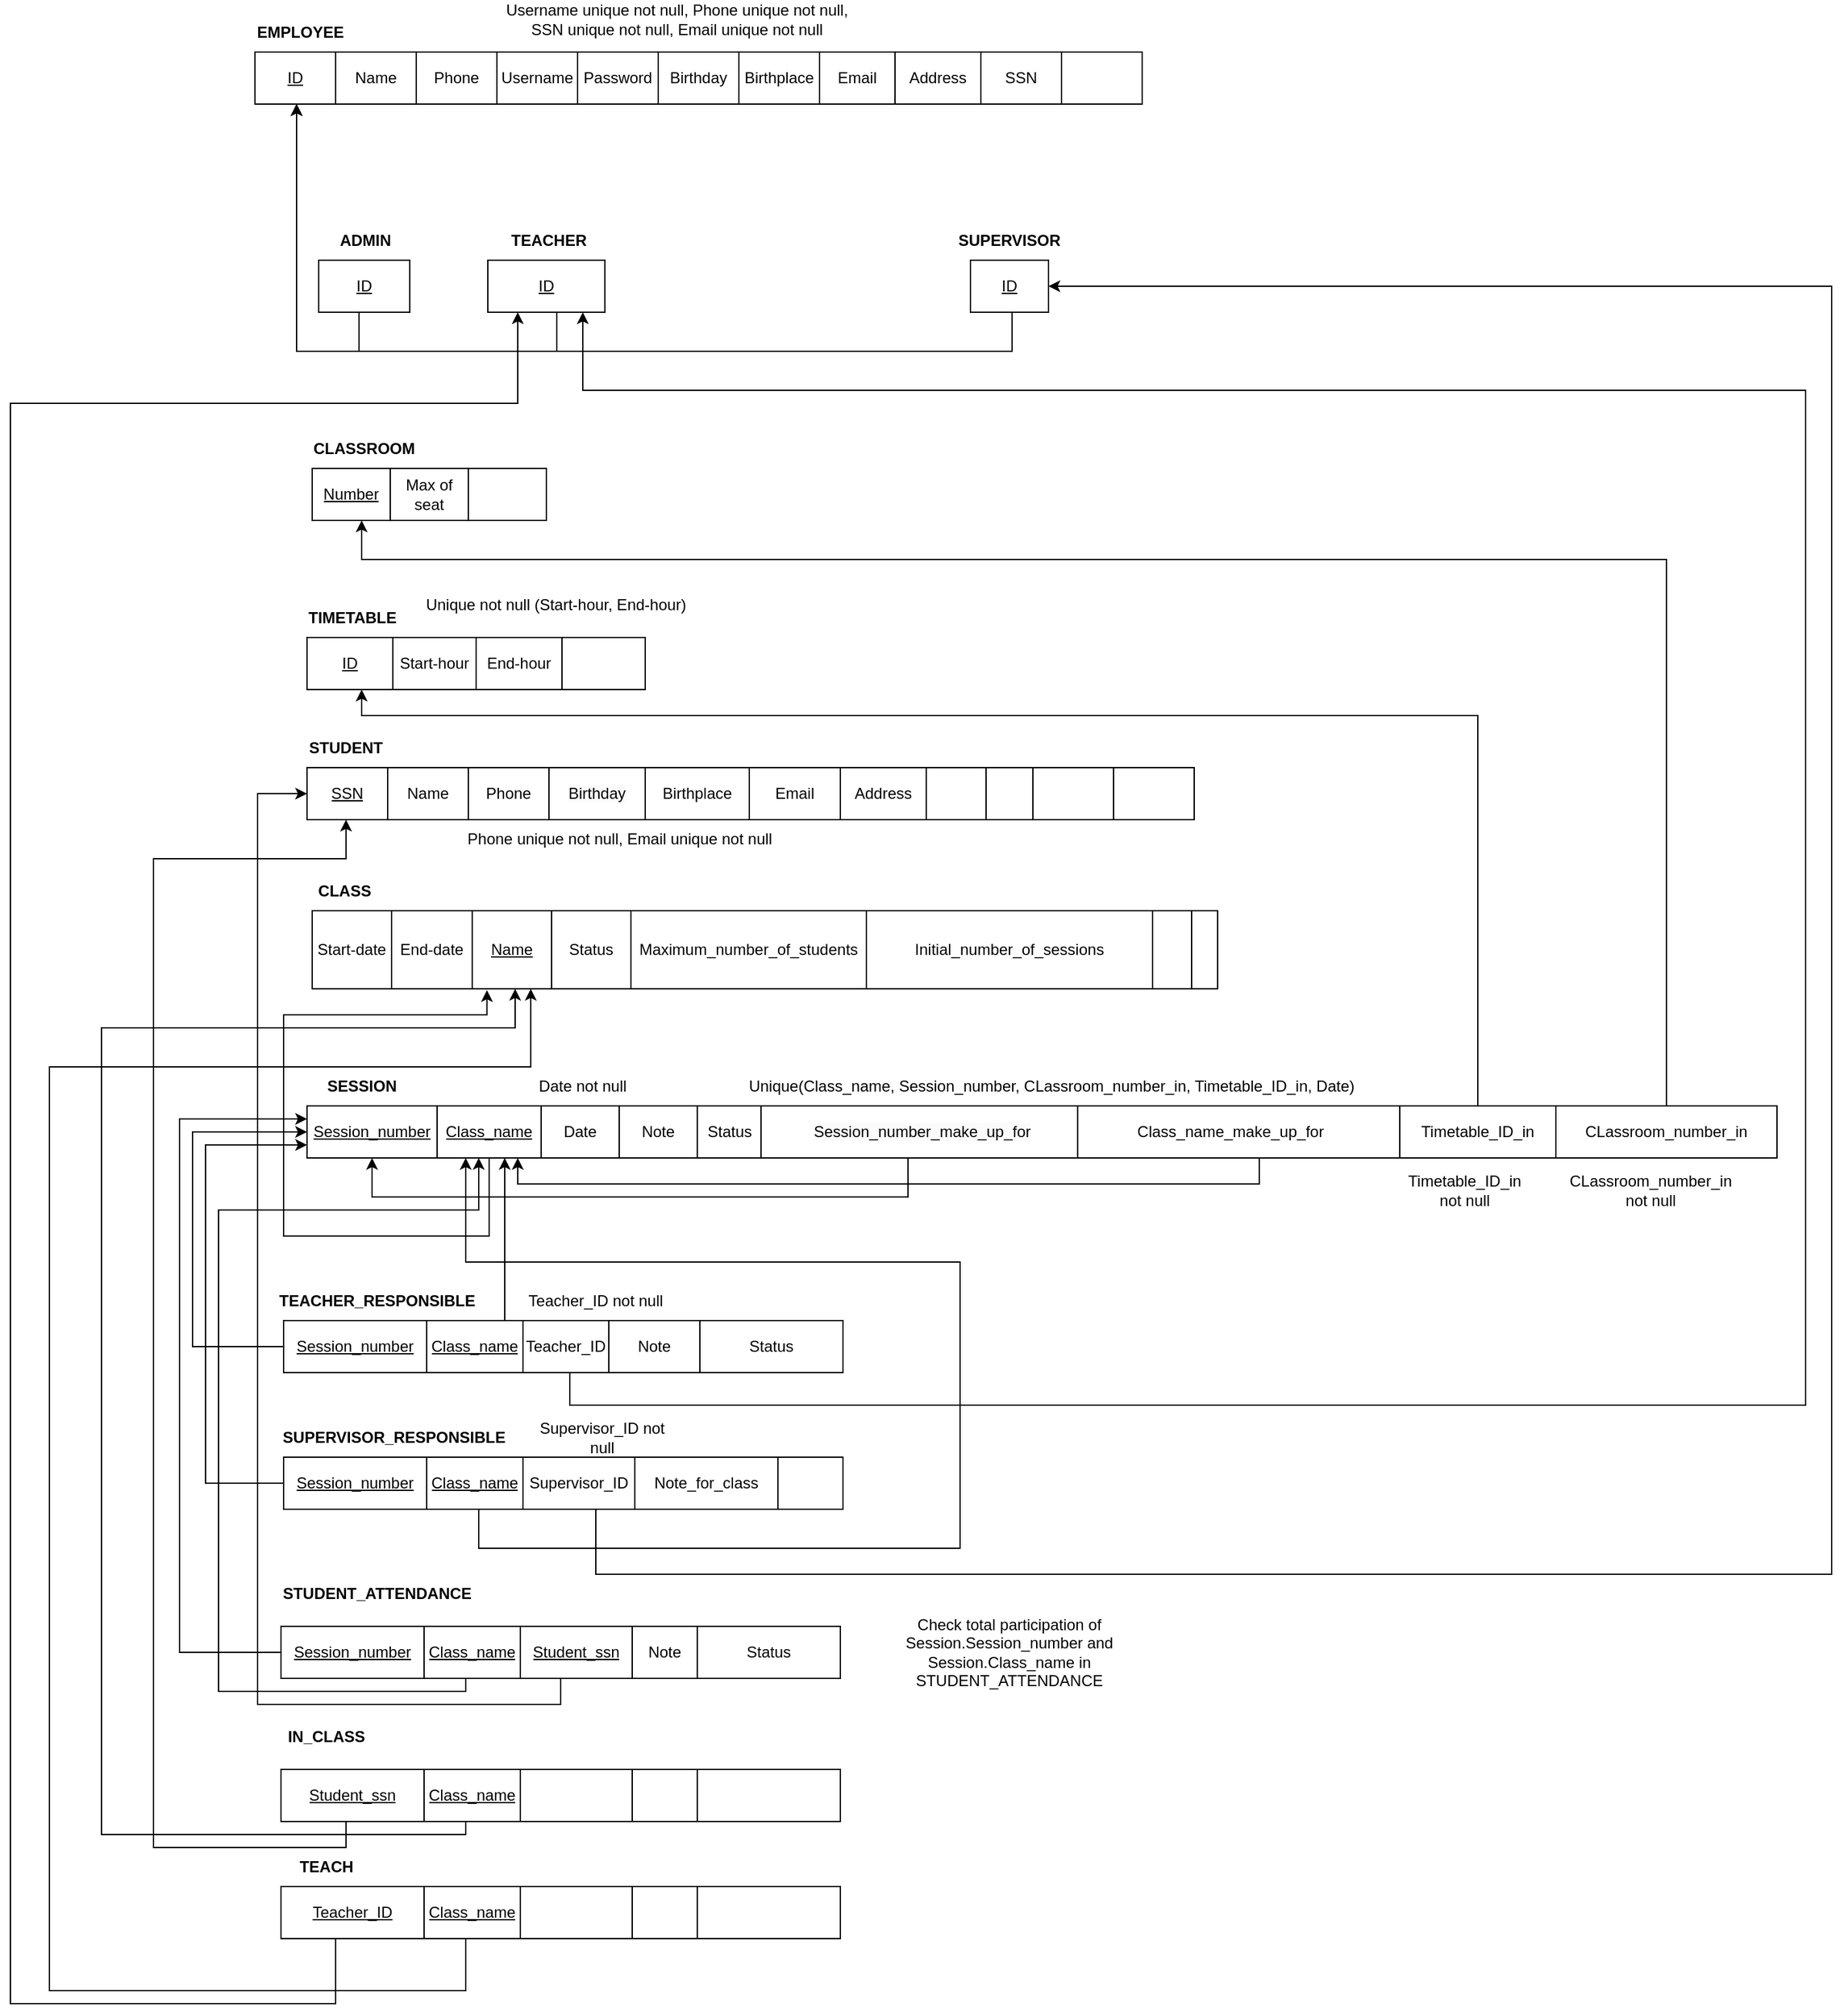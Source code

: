 <mxfile version="21.1.7" type="github">
  <diagram name="Trang-1" id="4RpuYi7avetaEBU4RcvP">
    <mxGraphModel dx="2358" dy="2437" grid="1" gridSize="10" guides="1" tooltips="1" connect="1" arrows="1" fold="1" page="1" pageScale="1" pageWidth="827" pageHeight="1169" math="0" shadow="0">
      <root>
        <mxCell id="0" />
        <mxCell id="1" parent="0" />
        <mxCell id="ESTctOifAB1JOvWOm2H_-1" value="" style="shape=table;startSize=0;container=1;collapsible=0;childLayout=tableLayout;" parent="1" vertex="1">
          <mxGeometry x="258" y="100" width="260" height="40" as="geometry" />
        </mxCell>
        <mxCell id="ESTctOifAB1JOvWOm2H_-2" value="" style="shape=tableRow;horizontal=0;startSize=0;swimlaneHead=0;swimlaneBody=0;strokeColor=inherit;top=0;left=0;bottom=0;right=0;collapsible=0;dropTarget=0;fillColor=none;points=[[0,0.5],[1,0.5]];portConstraint=eastwest;" parent="ESTctOifAB1JOvWOm2H_-1" vertex="1">
          <mxGeometry width="260" height="40" as="geometry" />
        </mxCell>
        <mxCell id="ESTctOifAB1JOvWOm2H_-3" value="&lt;u&gt;ID&lt;/u&gt;" style="shape=partialRectangle;html=1;whiteSpace=wrap;connectable=0;strokeColor=inherit;overflow=hidden;fillColor=none;top=0;left=0;bottom=0;right=0;pointerEvents=1;" parent="ESTctOifAB1JOvWOm2H_-2" vertex="1">
          <mxGeometry width="66" height="40" as="geometry">
            <mxRectangle width="66" height="40" as="alternateBounds" />
          </mxGeometry>
        </mxCell>
        <mxCell id="ESTctOifAB1JOvWOm2H_-4" value="Start-hour" style="shape=partialRectangle;html=1;whiteSpace=wrap;connectable=0;strokeColor=inherit;overflow=hidden;fillColor=none;top=0;left=0;bottom=0;right=0;pointerEvents=1;" parent="ESTctOifAB1JOvWOm2H_-2" vertex="1">
          <mxGeometry x="66" width="64" height="40" as="geometry">
            <mxRectangle width="64" height="40" as="alternateBounds" />
          </mxGeometry>
        </mxCell>
        <mxCell id="ESTctOifAB1JOvWOm2H_-5" value="End-hour" style="shape=partialRectangle;html=1;whiteSpace=wrap;connectable=0;strokeColor=inherit;overflow=hidden;fillColor=none;top=0;left=0;bottom=0;right=0;pointerEvents=1;" parent="ESTctOifAB1JOvWOm2H_-2" vertex="1">
          <mxGeometry x="130" width="66" height="40" as="geometry">
            <mxRectangle width="66" height="40" as="alternateBounds" />
          </mxGeometry>
        </mxCell>
        <mxCell id="ESTctOifAB1JOvWOm2H_-6" value="" style="shape=partialRectangle;html=1;whiteSpace=wrap;connectable=0;strokeColor=inherit;overflow=hidden;fillColor=none;top=0;left=0;bottom=0;right=0;pointerEvents=1;" parent="ESTctOifAB1JOvWOm2H_-2" vertex="1">
          <mxGeometry x="196" width="64" height="40" as="geometry">
            <mxRectangle width="64" height="40" as="alternateBounds" />
          </mxGeometry>
        </mxCell>
        <mxCell id="ESTctOifAB1JOvWOm2H_-7" value="&lt;b&gt;TIMETABLE&lt;/b&gt;" style="text;html=1;strokeColor=none;fillColor=none;align=center;verticalAlign=middle;whiteSpace=wrap;rounded=0;" parent="1" vertex="1">
          <mxGeometry x="258" y="70" width="70" height="30" as="geometry" />
        </mxCell>
        <mxCell id="ESTctOifAB1JOvWOm2H_-10" value="" style="shape=table;startSize=0;container=1;collapsible=0;childLayout=tableLayout;" parent="1" vertex="1">
          <mxGeometry x="262" y="-30" width="180" height="40" as="geometry" />
        </mxCell>
        <mxCell id="ESTctOifAB1JOvWOm2H_-11" value="" style="shape=tableRow;horizontal=0;startSize=0;swimlaneHead=0;swimlaneBody=0;strokeColor=inherit;top=0;left=0;bottom=0;right=0;collapsible=0;dropTarget=0;fillColor=none;points=[[0,0.5],[1,0.5]];portConstraint=eastwest;" parent="ESTctOifAB1JOvWOm2H_-10" vertex="1">
          <mxGeometry width="180" height="40" as="geometry" />
        </mxCell>
        <mxCell id="ESTctOifAB1JOvWOm2H_-12" value="&lt;u&gt;Number&lt;/u&gt;" style="shape=partialRectangle;html=1;whiteSpace=wrap;connectable=0;strokeColor=inherit;overflow=hidden;fillColor=none;top=0;left=0;bottom=0;right=0;pointerEvents=1;" parent="ESTctOifAB1JOvWOm2H_-11" vertex="1">
          <mxGeometry width="60" height="40" as="geometry">
            <mxRectangle width="60" height="40" as="alternateBounds" />
          </mxGeometry>
        </mxCell>
        <mxCell id="ESTctOifAB1JOvWOm2H_-13" value="Max of seat" style="shape=partialRectangle;html=1;whiteSpace=wrap;connectable=0;strokeColor=inherit;overflow=hidden;fillColor=none;top=0;left=0;bottom=0;right=0;pointerEvents=1;" parent="ESTctOifAB1JOvWOm2H_-11" vertex="1">
          <mxGeometry x="60" width="60" height="40" as="geometry">
            <mxRectangle width="60" height="40" as="alternateBounds" />
          </mxGeometry>
        </mxCell>
        <mxCell id="ESTctOifAB1JOvWOm2H_-14" value="" style="shape=partialRectangle;html=1;whiteSpace=wrap;connectable=0;strokeColor=inherit;overflow=hidden;fillColor=none;top=0;left=0;bottom=0;right=0;pointerEvents=1;" parent="ESTctOifAB1JOvWOm2H_-11" vertex="1">
          <mxGeometry x="120" width="60" height="40" as="geometry">
            <mxRectangle width="60" height="40" as="alternateBounds" />
          </mxGeometry>
        </mxCell>
        <mxCell id="ESTctOifAB1JOvWOm2H_-15" value="&lt;b&gt;CLASSROOM&lt;/b&gt;" style="text;html=1;strokeColor=none;fillColor=none;align=center;verticalAlign=middle;whiteSpace=wrap;rounded=0;" parent="1" vertex="1">
          <mxGeometry x="262" y="-60" width="80" height="30" as="geometry" />
        </mxCell>
        <mxCell id="ESTctOifAB1JOvWOm2H_-16" value="&lt;b&gt;STUDENT&lt;/b&gt;" style="text;html=1;strokeColor=none;fillColor=none;align=center;verticalAlign=middle;whiteSpace=wrap;rounded=0;" parent="1" vertex="1">
          <mxGeometry x="258" y="170" width="60" height="30" as="geometry" />
        </mxCell>
        <mxCell id="ESTctOifAB1JOvWOm2H_-17" value="" style="shape=table;startSize=0;container=1;collapsible=0;childLayout=tableLayout;" parent="1" vertex="1">
          <mxGeometry x="258" y="200" width="682" height="40" as="geometry" />
        </mxCell>
        <mxCell id="ESTctOifAB1JOvWOm2H_-18" value="" style="shape=tableRow;horizontal=0;startSize=0;swimlaneHead=0;swimlaneBody=0;strokeColor=inherit;top=0;left=0;bottom=0;right=0;collapsible=0;dropTarget=0;fillColor=none;points=[[0,0.5],[1,0.5]];portConstraint=eastwest;" parent="ESTctOifAB1JOvWOm2H_-17" vertex="1">
          <mxGeometry width="682" height="40" as="geometry" />
        </mxCell>
        <mxCell id="ESTctOifAB1JOvWOm2H_-19" value="&lt;u&gt;SSN&lt;/u&gt;" style="shape=partialRectangle;html=1;whiteSpace=wrap;connectable=0;strokeColor=inherit;overflow=hidden;fillColor=none;top=0;left=0;bottom=0;right=0;pointerEvents=1;" parent="ESTctOifAB1JOvWOm2H_-18" vertex="1">
          <mxGeometry width="62" height="40" as="geometry">
            <mxRectangle width="62" height="40" as="alternateBounds" />
          </mxGeometry>
        </mxCell>
        <mxCell id="ESTctOifAB1JOvWOm2H_-20" value="Name" style="shape=partialRectangle;html=1;whiteSpace=wrap;connectable=0;strokeColor=inherit;overflow=hidden;fillColor=none;top=0;left=0;bottom=0;right=0;pointerEvents=1;" parent="ESTctOifAB1JOvWOm2H_-18" vertex="1">
          <mxGeometry x="62" width="62" height="40" as="geometry">
            <mxRectangle width="62" height="40" as="alternateBounds" />
          </mxGeometry>
        </mxCell>
        <mxCell id="ESTctOifAB1JOvWOm2H_-21" value="Phone" style="shape=partialRectangle;html=1;whiteSpace=wrap;connectable=0;strokeColor=inherit;overflow=hidden;fillColor=none;top=0;left=0;bottom=0;right=0;pointerEvents=1;" parent="ESTctOifAB1JOvWOm2H_-18" vertex="1">
          <mxGeometry x="124" width="62" height="40" as="geometry">
            <mxRectangle width="62" height="40" as="alternateBounds" />
          </mxGeometry>
        </mxCell>
        <mxCell id="ESTctOifAB1JOvWOm2H_-22" value="&lt;span style=&quot;color: rgb(0, 0, 0); font-family: Helvetica; font-size: 12px; font-style: normal; font-variant-ligatures: normal; font-variant-caps: normal; font-weight: 400; letter-spacing: normal; orphans: 2; text-align: center; text-indent: 0px; text-transform: none; widows: 2; word-spacing: 0px; -webkit-text-stroke-width: 0px; background-color: rgb(251, 251, 251); text-decoration-thickness: initial; text-decoration-style: initial; text-decoration-color: initial; float: none; display: inline !important;&quot;&gt;Birthday&lt;/span&gt;" style="shape=partialRectangle;html=1;whiteSpace=wrap;connectable=0;strokeColor=inherit;overflow=hidden;fillColor=none;top=0;left=0;bottom=0;right=0;pointerEvents=1;" parent="ESTctOifAB1JOvWOm2H_-18" vertex="1">
          <mxGeometry x="186" width="74" height="40" as="geometry">
            <mxRectangle width="74" height="40" as="alternateBounds" />
          </mxGeometry>
        </mxCell>
        <mxCell id="ESTctOifAB1JOvWOm2H_-23" value="Birthplace" style="shape=partialRectangle;html=1;whiteSpace=wrap;connectable=0;strokeColor=inherit;overflow=hidden;fillColor=none;top=0;left=0;bottom=0;right=0;pointerEvents=1;" parent="ESTctOifAB1JOvWOm2H_-18" vertex="1">
          <mxGeometry x="260" width="80" height="40" as="geometry">
            <mxRectangle width="80" height="40" as="alternateBounds" />
          </mxGeometry>
        </mxCell>
        <mxCell id="ESTctOifAB1JOvWOm2H_-24" value="Email" style="shape=partialRectangle;html=1;whiteSpace=wrap;connectable=0;strokeColor=inherit;overflow=hidden;fillColor=none;top=0;left=0;bottom=0;right=0;pointerEvents=1;" parent="ESTctOifAB1JOvWOm2H_-18" vertex="1">
          <mxGeometry x="340" width="70" height="40" as="geometry">
            <mxRectangle width="70" height="40" as="alternateBounds" />
          </mxGeometry>
        </mxCell>
        <mxCell id="ESTctOifAB1JOvWOm2H_-25" value="Address" style="shape=partialRectangle;html=1;whiteSpace=wrap;connectable=0;strokeColor=inherit;overflow=hidden;fillColor=none;top=0;left=0;bottom=0;right=0;pointerEvents=1;" parent="ESTctOifAB1JOvWOm2H_-18" vertex="1">
          <mxGeometry x="410" width="66" height="40" as="geometry">
            <mxRectangle width="66" height="40" as="alternateBounds" />
          </mxGeometry>
        </mxCell>
        <mxCell id="ESTctOifAB1JOvWOm2H_-26" value="" style="shape=partialRectangle;html=1;whiteSpace=wrap;connectable=0;strokeColor=inherit;overflow=hidden;fillColor=none;top=0;left=0;bottom=0;right=0;pointerEvents=1;" parent="ESTctOifAB1JOvWOm2H_-18" vertex="1">
          <mxGeometry x="476" width="46" height="40" as="geometry">
            <mxRectangle width="46" height="40" as="alternateBounds" />
          </mxGeometry>
        </mxCell>
        <mxCell id="ESTctOifAB1JOvWOm2H_-27" value="" style="shape=partialRectangle;html=1;whiteSpace=wrap;connectable=0;strokeColor=inherit;overflow=hidden;fillColor=none;top=0;left=0;bottom=0;right=0;pointerEvents=1;" parent="ESTctOifAB1JOvWOm2H_-18" vertex="1">
          <mxGeometry x="522" width="36" height="40" as="geometry">
            <mxRectangle width="36" height="40" as="alternateBounds" />
          </mxGeometry>
        </mxCell>
        <mxCell id="ESTctOifAB1JOvWOm2H_-28" value="" style="shape=partialRectangle;html=1;whiteSpace=wrap;connectable=0;strokeColor=inherit;overflow=hidden;fillColor=none;top=0;left=0;bottom=0;right=0;pointerEvents=1;" parent="ESTctOifAB1JOvWOm2H_-18" vertex="1">
          <mxGeometry x="558" width="62" height="40" as="geometry">
            <mxRectangle width="62" height="40" as="alternateBounds" />
          </mxGeometry>
        </mxCell>
        <mxCell id="ESTctOifAB1JOvWOm2H_-29" value="" style="shape=partialRectangle;html=1;whiteSpace=wrap;connectable=0;strokeColor=inherit;overflow=hidden;fillColor=none;top=0;left=0;bottom=0;right=0;pointerEvents=1;" parent="ESTctOifAB1JOvWOm2H_-18" vertex="1">
          <mxGeometry x="620" width="62" height="40" as="geometry">
            <mxRectangle width="62" height="40" as="alternateBounds" />
          </mxGeometry>
        </mxCell>
        <mxCell id="ESTctOifAB1JOvWOm2H_-30" value="" style="shape=table;startSize=0;container=1;collapsible=0;childLayout=tableLayout;" parent="1" vertex="1">
          <mxGeometry x="262" y="310" width="696" height="60" as="geometry" />
        </mxCell>
        <mxCell id="ESTctOifAB1JOvWOm2H_-31" value="" style="shape=tableRow;horizontal=0;startSize=0;swimlaneHead=0;swimlaneBody=0;strokeColor=inherit;top=0;left=0;bottom=0;right=0;collapsible=0;dropTarget=0;fillColor=none;points=[[0,0.5],[1,0.5]];portConstraint=eastwest;" parent="ESTctOifAB1JOvWOm2H_-30" vertex="1">
          <mxGeometry width="696" height="60" as="geometry" />
        </mxCell>
        <mxCell id="ESTctOifAB1JOvWOm2H_-32" value="Start-date" style="shape=partialRectangle;html=1;whiteSpace=wrap;connectable=0;strokeColor=inherit;overflow=hidden;fillColor=none;top=0;left=0;bottom=0;right=0;pointerEvents=1;" parent="ESTctOifAB1JOvWOm2H_-31" vertex="1">
          <mxGeometry width="61" height="60" as="geometry">
            <mxRectangle width="61" height="60" as="alternateBounds" />
          </mxGeometry>
        </mxCell>
        <mxCell id="ESTctOifAB1JOvWOm2H_-33" value="End-date" style="shape=partialRectangle;html=1;whiteSpace=wrap;connectable=0;strokeColor=inherit;overflow=hidden;fillColor=none;top=0;left=0;bottom=0;right=0;pointerEvents=1;" parent="ESTctOifAB1JOvWOm2H_-31" vertex="1">
          <mxGeometry x="61" width="62" height="60" as="geometry">
            <mxRectangle width="62" height="60" as="alternateBounds" />
          </mxGeometry>
        </mxCell>
        <mxCell id="ESTctOifAB1JOvWOm2H_-34" value="&lt;u&gt;Name&lt;/u&gt;" style="shape=partialRectangle;html=1;whiteSpace=wrap;connectable=0;strokeColor=inherit;overflow=hidden;fillColor=none;top=0;left=0;bottom=0;right=0;pointerEvents=1;" parent="ESTctOifAB1JOvWOm2H_-31" vertex="1">
          <mxGeometry x="123" width="61" height="60" as="geometry">
            <mxRectangle width="61" height="60" as="alternateBounds" />
          </mxGeometry>
        </mxCell>
        <mxCell id="ESTctOifAB1JOvWOm2H_-35" value="Status" style="shape=partialRectangle;html=1;whiteSpace=wrap;connectable=0;strokeColor=inherit;overflow=hidden;fillColor=none;top=0;left=0;bottom=0;right=0;pointerEvents=1;" parent="ESTctOifAB1JOvWOm2H_-31" vertex="1">
          <mxGeometry x="184" width="61" height="60" as="geometry">
            <mxRectangle width="61" height="60" as="alternateBounds" />
          </mxGeometry>
        </mxCell>
        <mxCell id="ESTctOifAB1JOvWOm2H_-36" value="Maximum_number_of_students" style="shape=partialRectangle;html=1;whiteSpace=wrap;connectable=0;strokeColor=inherit;overflow=hidden;fillColor=none;top=0;left=0;bottom=0;right=0;pointerEvents=1;" parent="ESTctOifAB1JOvWOm2H_-31" vertex="1">
          <mxGeometry x="245" width="181" height="60" as="geometry">
            <mxRectangle width="181" height="60" as="alternateBounds" />
          </mxGeometry>
        </mxCell>
        <mxCell id="ESTctOifAB1JOvWOm2H_-37" value="Initial_number_of_sessions" style="shape=partialRectangle;html=1;whiteSpace=wrap;connectable=0;strokeColor=inherit;overflow=hidden;fillColor=none;top=0;left=0;bottom=0;right=0;pointerEvents=1;" parent="ESTctOifAB1JOvWOm2H_-31" vertex="1">
          <mxGeometry x="426" width="220" height="60" as="geometry">
            <mxRectangle width="220" height="60" as="alternateBounds" />
          </mxGeometry>
        </mxCell>
        <mxCell id="ESTctOifAB1JOvWOm2H_-38" value="" style="shape=partialRectangle;html=1;whiteSpace=wrap;connectable=0;strokeColor=inherit;overflow=hidden;fillColor=none;top=0;left=0;bottom=0;right=0;pointerEvents=1;" parent="ESTctOifAB1JOvWOm2H_-31" vertex="1">
          <mxGeometry x="646" width="30" height="60" as="geometry">
            <mxRectangle width="30" height="60" as="alternateBounds" />
          </mxGeometry>
        </mxCell>
        <mxCell id="ESTctOifAB1JOvWOm2H_-39" value="" style="shape=partialRectangle;html=1;whiteSpace=wrap;connectable=0;strokeColor=inherit;overflow=hidden;fillColor=none;top=0;left=0;bottom=0;right=0;pointerEvents=1;" parent="ESTctOifAB1JOvWOm2H_-31" vertex="1">
          <mxGeometry x="676" width="20" height="60" as="geometry">
            <mxRectangle width="20" height="60" as="alternateBounds" />
          </mxGeometry>
        </mxCell>
        <mxCell id="ESTctOifAB1JOvWOm2H_-40" value="&lt;b&gt;CLASS&lt;/b&gt;" style="text;html=1;strokeColor=none;fillColor=none;align=center;verticalAlign=middle;whiteSpace=wrap;rounded=0;" parent="1" vertex="1">
          <mxGeometry x="262" y="280" width="50" height="30" as="geometry" />
        </mxCell>
        <mxCell id="ESTctOifAB1JOvWOm2H_-41" value="" style="shape=table;startSize=0;container=1;collapsible=0;childLayout=tableLayout;movable=1;resizable=1;rotatable=1;deletable=1;editable=1;locked=0;connectable=1;" parent="1" vertex="1">
          <mxGeometry x="258" y="460" width="350" height="40" as="geometry" />
        </mxCell>
        <mxCell id="ESTctOifAB1JOvWOm2H_-42" value="" style="shape=tableRow;horizontal=0;startSize=0;swimlaneHead=0;swimlaneBody=0;strokeColor=inherit;top=0;left=0;bottom=0;right=0;collapsible=0;dropTarget=0;fillColor=none;points=[[0,0.5],[1,0.5]];portConstraint=eastwest;movable=1;resizable=1;rotatable=1;deletable=1;editable=1;locked=0;connectable=1;" parent="ESTctOifAB1JOvWOm2H_-41" vertex="1">
          <mxGeometry width="350" height="40" as="geometry" />
        </mxCell>
        <mxCell id="ESTctOifAB1JOvWOm2H_-43" value="&lt;u style=&quot;border-color: var(--border-color);&quot;&gt;Session_number&lt;/u&gt;" style="shape=partialRectangle;html=1;whiteSpace=wrap;connectable=1;strokeColor=inherit;overflow=hidden;fillColor=none;top=0;left=0;bottom=0;right=0;pointerEvents=1;movable=1;resizable=1;rotatable=1;deletable=1;editable=1;locked=0;" parent="ESTctOifAB1JOvWOm2H_-42" vertex="1">
          <mxGeometry width="100" height="40" as="geometry">
            <mxRectangle width="100" height="40" as="alternateBounds" />
          </mxGeometry>
        </mxCell>
        <mxCell id="ESTctOifAB1JOvWOm2H_-44" value="&lt;u style=&quot;border-color: var(--border-color);&quot;&gt;Class_name&lt;/u&gt;" style="shape=partialRectangle;html=1;whiteSpace=wrap;connectable=1;strokeColor=inherit;overflow=hidden;fillColor=none;top=0;left=0;bottom=0;right=0;pointerEvents=1;movable=1;resizable=1;rotatable=1;deletable=1;editable=1;locked=0;" parent="ESTctOifAB1JOvWOm2H_-42" vertex="1">
          <mxGeometry x="100" width="80" height="40" as="geometry">
            <mxRectangle width="80" height="40" as="alternateBounds" />
          </mxGeometry>
        </mxCell>
        <mxCell id="ESTctOifAB1JOvWOm2H_-45" value="&lt;span style=&quot;border-color: var(--border-color);&quot;&gt;Date&lt;/span&gt;" style="shape=partialRectangle;html=1;whiteSpace=wrap;connectable=1;strokeColor=inherit;overflow=hidden;fillColor=none;top=0;left=0;bottom=0;right=0;pointerEvents=1;movable=1;resizable=1;rotatable=1;deletable=1;editable=1;locked=0;" parent="ESTctOifAB1JOvWOm2H_-42" vertex="1">
          <mxGeometry x="180" width="60" height="40" as="geometry">
            <mxRectangle width="60" height="40" as="alternateBounds" />
          </mxGeometry>
        </mxCell>
        <mxCell id="ESTctOifAB1JOvWOm2H_-46" value="Note" style="shape=partialRectangle;html=1;whiteSpace=wrap;connectable=1;strokeColor=inherit;overflow=hidden;fillColor=none;top=0;left=0;bottom=0;right=0;pointerEvents=1;movable=1;resizable=1;rotatable=1;deletable=1;editable=1;locked=0;" parent="ESTctOifAB1JOvWOm2H_-42" vertex="1">
          <mxGeometry x="240" width="60" height="40" as="geometry">
            <mxRectangle width="60" height="40" as="alternateBounds" />
          </mxGeometry>
        </mxCell>
        <mxCell id="ESTctOifAB1JOvWOm2H_-47" value="Status" style="shape=partialRectangle;html=1;whiteSpace=wrap;connectable=1;strokeColor=inherit;overflow=hidden;fillColor=none;top=0;left=0;bottom=0;right=0;pointerEvents=1;movable=1;resizable=1;rotatable=1;deletable=1;editable=1;locked=0;" parent="ESTctOifAB1JOvWOm2H_-42" vertex="1">
          <mxGeometry x="300" width="50" height="40" as="geometry">
            <mxRectangle width="50" height="40" as="alternateBounds" />
          </mxGeometry>
        </mxCell>
        <mxCell id="ESTctOifAB1JOvWOm2H_-48" value="&lt;b&gt;SESSION&amp;nbsp;&lt;/b&gt;" style="text;html=1;strokeColor=none;fillColor=none;align=center;verticalAlign=middle;whiteSpace=wrap;rounded=0;" parent="1" vertex="1">
          <mxGeometry x="257" y="430" width="90" height="30" as="geometry" />
        </mxCell>
        <mxCell id="ESTctOifAB1JOvWOm2H_-74" value="" style="group" parent="1" connectable="0" vertex="1">
          <mxGeometry x="628" y="450" width="400" height="50" as="geometry" />
        </mxCell>
        <mxCell id="ESTctOifAB1JOvWOm2H_-59" value="&lt;span style=&quot;color: rgb(0, 0, 0); font-family: Helvetica; font-size: 12px; font-style: normal; font-variant-ligatures: normal; font-variant-caps: normal; font-weight: 400; letter-spacing: normal; orphans: 2; text-align: center; text-indent: 0px; text-transform: none; widows: 2; word-spacing: 0px; -webkit-text-stroke-width: 0px; background-color: rgb(251, 251, 251); text-decoration-thickness: initial; text-decoration-style: initial; text-decoration-color: initial; float: none; display: inline !important;&quot;&gt;Session_number_make_up_for&lt;/span&gt;" style="rounded=0;whiteSpace=wrap;html=1;movable=1;resizable=1;rotatable=1;deletable=1;editable=1;locked=0;connectable=1;" parent="ESTctOifAB1JOvWOm2H_-74" vertex="1">
          <mxGeometry x="-20.995" y="10" width="247.619" height="40" as="geometry" />
        </mxCell>
        <mxCell id="ESTctOifAB1JOvWOm2H_-75" value="Timetable_ID_in" style="rounded=0;whiteSpace=wrap;html=1;" parent="1" vertex="1">
          <mxGeometry x="1098" y="460" width="120" height="40" as="geometry" />
        </mxCell>
        <mxCell id="ESTctOifAB1JOvWOm2H_-64" value="" style="group" parent="1" connectable="0" vertex="1">
          <mxGeometry x="838" y="450" width="260" height="50" as="geometry" />
        </mxCell>
        <mxCell id="ESTctOifAB1JOvWOm2H_-63" value="Class_name" style="text;html=1;strokeColor=none;fillColor=none;align=center;verticalAlign=middle;whiteSpace=wrap;rounded=0;" parent="ESTctOifAB1JOvWOm2H_-64" vertex="1">
          <mxGeometry x="61.905" y="5" height="30" as="geometry" />
        </mxCell>
        <mxCell id="ESTctOifAB1JOvWOm2H_-60" value="" style="rounded=0;whiteSpace=wrap;html=1;" parent="ESTctOifAB1JOvWOm2H_-64" vertex="1">
          <mxGeometry x="12.381" y="10" width="247.619" height="40" as="geometry" />
        </mxCell>
        <mxCell id="ESTctOifAB1JOvWOm2H_-73" value="Class_name_make_up_for" style="text;html=1;strokeColor=none;fillColor=none;align=center;verticalAlign=middle;whiteSpace=wrap;rounded=0;" parent="ESTctOifAB1JOvWOm2H_-64" vertex="1">
          <mxGeometry x="92.857" y="15" width="74.286" height="30" as="geometry" />
        </mxCell>
        <mxCell id="ESTctOifAB1JOvWOm2H_-81" value="CLassroom_number_in" style="rounded=0;whiteSpace=wrap;html=1;" parent="1" vertex="1">
          <mxGeometry x="1218" y="460" width="170" height="40" as="geometry" />
        </mxCell>
        <mxCell id="ESTctOifAB1JOvWOm2H_-83" value="" style="shape=table;startSize=0;container=1;collapsible=0;childLayout=tableLayout;" parent="1" vertex="1">
          <mxGeometry x="240" y="625" width="430" height="40" as="geometry" />
        </mxCell>
        <mxCell id="ESTctOifAB1JOvWOm2H_-84" value="" style="shape=tableRow;horizontal=0;startSize=0;swimlaneHead=0;swimlaneBody=0;strokeColor=inherit;top=0;left=0;bottom=0;right=0;collapsible=0;dropTarget=0;fillColor=none;points=[[0,0.5],[1,0.5]];portConstraint=eastwest;" parent="ESTctOifAB1JOvWOm2H_-83" vertex="1">
          <mxGeometry width="430" height="40" as="geometry" />
        </mxCell>
        <mxCell id="ESTctOifAB1JOvWOm2H_-85" value="&lt;u&gt;Session_number&lt;/u&gt;" style="shape=partialRectangle;html=1;whiteSpace=wrap;connectable=0;strokeColor=inherit;overflow=hidden;fillColor=none;top=0;left=0;bottom=0;right=0;pointerEvents=1;" parent="ESTctOifAB1JOvWOm2H_-84" vertex="1">
          <mxGeometry width="110" height="40" as="geometry">
            <mxRectangle width="110" height="40" as="alternateBounds" />
          </mxGeometry>
        </mxCell>
        <mxCell id="ESTctOifAB1JOvWOm2H_-86" value="&lt;u style=&quot;border-color: var(--border-color);&quot;&gt;Class_name&lt;/u&gt;" style="shape=partialRectangle;html=1;whiteSpace=wrap;connectable=0;strokeColor=inherit;overflow=hidden;fillColor=none;top=0;left=0;bottom=0;right=0;pointerEvents=1;" parent="ESTctOifAB1JOvWOm2H_-84" vertex="1">
          <mxGeometry x="110" width="74" height="40" as="geometry">
            <mxRectangle width="74" height="40" as="alternateBounds" />
          </mxGeometry>
        </mxCell>
        <mxCell id="ESTctOifAB1JOvWOm2H_-87" value="&lt;span style=&quot;border-color: var(--border-color);&quot;&gt;Teacher_ID&lt;/span&gt;" style="shape=partialRectangle;html=1;whiteSpace=wrap;connectable=0;strokeColor=inherit;overflow=hidden;fillColor=none;top=0;left=0;bottom=0;right=0;pointerEvents=1;" parent="ESTctOifAB1JOvWOm2H_-84" vertex="1">
          <mxGeometry x="184" width="66" height="40" as="geometry">
            <mxRectangle width="66" height="40" as="alternateBounds" />
          </mxGeometry>
        </mxCell>
        <mxCell id="ESTctOifAB1JOvWOm2H_-88" value="Note" style="shape=partialRectangle;html=1;whiteSpace=wrap;connectable=0;strokeColor=inherit;overflow=hidden;fillColor=none;top=0;left=0;bottom=0;right=0;pointerEvents=1;" parent="ESTctOifAB1JOvWOm2H_-84" vertex="1">
          <mxGeometry x="250" width="70" height="40" as="geometry">
            <mxRectangle width="70" height="40" as="alternateBounds" />
          </mxGeometry>
        </mxCell>
        <mxCell id="ESTctOifAB1JOvWOm2H_-89" value="Status" style="shape=partialRectangle;html=1;whiteSpace=wrap;connectable=0;strokeColor=inherit;overflow=hidden;fillColor=none;top=0;left=0;bottom=0;right=0;pointerEvents=1;" parent="ESTctOifAB1JOvWOm2H_-84" vertex="1">
          <mxGeometry x="320" width="110" height="40" as="geometry">
            <mxRectangle width="110" height="40" as="alternateBounds" />
          </mxGeometry>
        </mxCell>
        <mxCell id="ESTctOifAB1JOvWOm2H_-90" value="&lt;b&gt;TEACHER_RESPONSIBLE&lt;/b&gt;" style="text;html=1;strokeColor=none;fillColor=none;align=center;verticalAlign=middle;whiteSpace=wrap;rounded=0;" parent="1" vertex="1">
          <mxGeometry x="267" y="595" width="90" height="30" as="geometry" />
        </mxCell>
        <mxCell id="ESTctOifAB1JOvWOm2H_-91" value="" style="shape=table;startSize=0;container=1;collapsible=0;childLayout=tableLayout;" parent="1" vertex="1">
          <mxGeometry x="240" y="730" width="430" height="40" as="geometry" />
        </mxCell>
        <mxCell id="ESTctOifAB1JOvWOm2H_-92" value="" style="shape=tableRow;horizontal=0;startSize=0;swimlaneHead=0;swimlaneBody=0;strokeColor=inherit;top=0;left=0;bottom=0;right=0;collapsible=0;dropTarget=0;fillColor=none;points=[[0,0.5],[1,0.5]];portConstraint=eastwest;" parent="ESTctOifAB1JOvWOm2H_-91" vertex="1">
          <mxGeometry width="430" height="40" as="geometry" />
        </mxCell>
        <mxCell id="ESTctOifAB1JOvWOm2H_-93" value="&lt;u&gt;Session_number&lt;/u&gt;" style="shape=partialRectangle;html=1;whiteSpace=wrap;connectable=0;strokeColor=inherit;overflow=hidden;fillColor=none;top=0;left=0;bottom=0;right=0;pointerEvents=1;" parent="ESTctOifAB1JOvWOm2H_-92" vertex="1">
          <mxGeometry width="110" height="40" as="geometry">
            <mxRectangle width="110" height="40" as="alternateBounds" />
          </mxGeometry>
        </mxCell>
        <mxCell id="ESTctOifAB1JOvWOm2H_-94" value="&lt;u style=&quot;border-color: var(--border-color);&quot;&gt;Class_name&lt;/u&gt;" style="shape=partialRectangle;html=1;whiteSpace=wrap;connectable=0;strokeColor=inherit;overflow=hidden;fillColor=none;top=0;left=0;bottom=0;right=0;pointerEvents=1;" parent="ESTctOifAB1JOvWOm2H_-92" vertex="1">
          <mxGeometry x="110" width="74" height="40" as="geometry">
            <mxRectangle width="74" height="40" as="alternateBounds" />
          </mxGeometry>
        </mxCell>
        <mxCell id="ESTctOifAB1JOvWOm2H_-95" value="&lt;span style=&quot;border-color: var(--border-color);&quot;&gt;Supervisor_ID&lt;/span&gt;" style="shape=partialRectangle;html=1;whiteSpace=wrap;connectable=0;strokeColor=inherit;overflow=hidden;fillColor=none;top=0;left=0;bottom=0;right=0;pointerEvents=1;" parent="ESTctOifAB1JOvWOm2H_-92" vertex="1">
          <mxGeometry x="184" width="86" height="40" as="geometry">
            <mxRectangle width="86" height="40" as="alternateBounds" />
          </mxGeometry>
        </mxCell>
        <mxCell id="ESTctOifAB1JOvWOm2H_-96" value="Note_for_class" style="shape=partialRectangle;html=1;whiteSpace=wrap;connectable=0;strokeColor=inherit;overflow=hidden;fillColor=none;top=0;left=0;bottom=0;right=0;pointerEvents=1;" parent="ESTctOifAB1JOvWOm2H_-92" vertex="1">
          <mxGeometry x="270" width="110" height="40" as="geometry">
            <mxRectangle width="110" height="40" as="alternateBounds" />
          </mxGeometry>
        </mxCell>
        <mxCell id="ESTctOifAB1JOvWOm2H_-97" value="" style="shape=partialRectangle;html=1;whiteSpace=wrap;connectable=0;strokeColor=inherit;overflow=hidden;fillColor=none;top=0;left=0;bottom=0;right=0;pointerEvents=1;" parent="ESTctOifAB1JOvWOm2H_-92" vertex="1">
          <mxGeometry x="380" width="50" height="40" as="geometry">
            <mxRectangle width="50" height="40" as="alternateBounds" />
          </mxGeometry>
        </mxCell>
        <mxCell id="ESTctOifAB1JOvWOm2H_-98" value="&lt;b&gt;SUPERVISOR_RESPONSIBLE&lt;/b&gt;" style="text;html=1;strokeColor=none;fillColor=none;align=center;verticalAlign=middle;whiteSpace=wrap;rounded=0;" parent="1" vertex="1">
          <mxGeometry x="280" y="700" width="90" height="30" as="geometry" />
        </mxCell>
        <mxCell id="ESTctOifAB1JOvWOm2H_-99" value="" style="shape=table;startSize=0;container=1;collapsible=0;childLayout=tableLayout;" parent="1" vertex="1">
          <mxGeometry x="238" y="860" width="430" height="40" as="geometry" />
        </mxCell>
        <mxCell id="ESTctOifAB1JOvWOm2H_-100" value="" style="shape=tableRow;horizontal=0;startSize=0;swimlaneHead=0;swimlaneBody=0;strokeColor=inherit;top=0;left=0;bottom=0;right=0;collapsible=0;dropTarget=0;fillColor=none;points=[[0,0.5],[1,0.5]];portConstraint=eastwest;" parent="ESTctOifAB1JOvWOm2H_-99" vertex="1">
          <mxGeometry width="430" height="40" as="geometry" />
        </mxCell>
        <mxCell id="ESTctOifAB1JOvWOm2H_-101" value="&lt;u&gt;Session_number&lt;/u&gt;" style="shape=partialRectangle;html=1;whiteSpace=wrap;connectable=0;strokeColor=inherit;overflow=hidden;fillColor=none;top=0;left=0;bottom=0;right=0;pointerEvents=1;" parent="ESTctOifAB1JOvWOm2H_-100" vertex="1">
          <mxGeometry width="110" height="40" as="geometry">
            <mxRectangle width="110" height="40" as="alternateBounds" />
          </mxGeometry>
        </mxCell>
        <mxCell id="ESTctOifAB1JOvWOm2H_-102" value="&lt;u style=&quot;border-color: var(--border-color);&quot;&gt;Class_name&lt;/u&gt;" style="shape=partialRectangle;html=1;whiteSpace=wrap;connectable=0;strokeColor=inherit;overflow=hidden;fillColor=none;top=0;left=0;bottom=0;right=0;pointerEvents=1;" parent="ESTctOifAB1JOvWOm2H_-100" vertex="1">
          <mxGeometry x="110" width="74" height="40" as="geometry">
            <mxRectangle width="74" height="40" as="alternateBounds" />
          </mxGeometry>
        </mxCell>
        <mxCell id="ESTctOifAB1JOvWOm2H_-103" value="&lt;span style=&quot;border-color: var(--border-color);&quot;&gt;&lt;u&gt;Student_ssn&lt;/u&gt;&lt;/span&gt;" style="shape=partialRectangle;html=1;whiteSpace=wrap;connectable=0;strokeColor=inherit;overflow=hidden;fillColor=none;top=0;left=0;bottom=0;right=0;pointerEvents=1;" parent="ESTctOifAB1JOvWOm2H_-100" vertex="1">
          <mxGeometry x="184" width="86" height="40" as="geometry">
            <mxRectangle width="86" height="40" as="alternateBounds" />
          </mxGeometry>
        </mxCell>
        <mxCell id="ESTctOifAB1JOvWOm2H_-104" value="Note" style="shape=partialRectangle;html=1;whiteSpace=wrap;connectable=0;strokeColor=inherit;overflow=hidden;fillColor=none;top=0;left=0;bottom=0;right=0;pointerEvents=1;" parent="ESTctOifAB1JOvWOm2H_-100" vertex="1">
          <mxGeometry x="270" width="50" height="40" as="geometry">
            <mxRectangle width="50" height="40" as="alternateBounds" />
          </mxGeometry>
        </mxCell>
        <mxCell id="ESTctOifAB1JOvWOm2H_-105" value="Status" style="shape=partialRectangle;html=1;whiteSpace=wrap;connectable=0;strokeColor=inherit;overflow=hidden;fillColor=none;top=0;left=0;bottom=0;right=0;pointerEvents=1;" parent="ESTctOifAB1JOvWOm2H_-100" vertex="1">
          <mxGeometry x="320" width="110" height="40" as="geometry">
            <mxRectangle width="110" height="40" as="alternateBounds" />
          </mxGeometry>
        </mxCell>
        <mxCell id="ESTctOifAB1JOvWOm2H_-106" value="&lt;b&gt;STUDENT_ATTENDANCE&lt;/b&gt;" style="text;html=1;strokeColor=none;fillColor=none;align=center;verticalAlign=middle;whiteSpace=wrap;rounded=0;" parent="1" vertex="1">
          <mxGeometry x="267" y="820" width="90" height="30" as="geometry" />
        </mxCell>
        <mxCell id="ESTctOifAB1JOvWOm2H_-107" value="" style="shape=table;startSize=0;container=1;collapsible=0;childLayout=tableLayout;" parent="1" vertex="1">
          <mxGeometry x="238" y="970" width="430" height="40" as="geometry" />
        </mxCell>
        <mxCell id="ESTctOifAB1JOvWOm2H_-108" value="" style="shape=tableRow;horizontal=0;startSize=0;swimlaneHead=0;swimlaneBody=0;strokeColor=inherit;top=0;left=0;bottom=0;right=0;collapsible=0;dropTarget=0;fillColor=none;points=[[0,0.5],[1,0.5]];portConstraint=eastwest;" parent="ESTctOifAB1JOvWOm2H_-107" vertex="1">
          <mxGeometry width="430" height="40" as="geometry" />
        </mxCell>
        <mxCell id="ESTctOifAB1JOvWOm2H_-109" value="&lt;u style=&quot;border-color: var(--border-color);&quot;&gt;Student_ssn&lt;/u&gt;" style="shape=partialRectangle;html=1;whiteSpace=wrap;connectable=0;strokeColor=inherit;overflow=hidden;fillColor=none;top=0;left=0;bottom=0;right=0;pointerEvents=1;" parent="ESTctOifAB1JOvWOm2H_-108" vertex="1">
          <mxGeometry width="110" height="40" as="geometry">
            <mxRectangle width="110" height="40" as="alternateBounds" />
          </mxGeometry>
        </mxCell>
        <mxCell id="ESTctOifAB1JOvWOm2H_-110" value="&lt;u style=&quot;border-color: var(--border-color);&quot;&gt;Class_name&lt;/u&gt;" style="shape=partialRectangle;html=1;whiteSpace=wrap;connectable=0;strokeColor=inherit;overflow=hidden;fillColor=none;top=0;left=0;bottom=0;right=0;pointerEvents=1;" parent="ESTctOifAB1JOvWOm2H_-108" vertex="1">
          <mxGeometry x="110" width="74" height="40" as="geometry">
            <mxRectangle width="74" height="40" as="alternateBounds" />
          </mxGeometry>
        </mxCell>
        <mxCell id="ESTctOifAB1JOvWOm2H_-111" value="" style="shape=partialRectangle;html=1;whiteSpace=wrap;connectable=0;strokeColor=inherit;overflow=hidden;fillColor=none;top=0;left=0;bottom=0;right=0;pointerEvents=1;" parent="ESTctOifAB1JOvWOm2H_-108" vertex="1">
          <mxGeometry x="184" width="86" height="40" as="geometry">
            <mxRectangle width="86" height="40" as="alternateBounds" />
          </mxGeometry>
        </mxCell>
        <mxCell id="ESTctOifAB1JOvWOm2H_-112" value="" style="shape=partialRectangle;html=1;whiteSpace=wrap;connectable=0;strokeColor=inherit;overflow=hidden;fillColor=none;top=0;left=0;bottom=0;right=0;pointerEvents=1;" parent="ESTctOifAB1JOvWOm2H_-108" vertex="1">
          <mxGeometry x="270" width="50" height="40" as="geometry">
            <mxRectangle width="50" height="40" as="alternateBounds" />
          </mxGeometry>
        </mxCell>
        <mxCell id="ESTctOifAB1JOvWOm2H_-113" value="" style="shape=partialRectangle;html=1;whiteSpace=wrap;connectable=0;strokeColor=inherit;overflow=hidden;fillColor=none;top=0;left=0;bottom=0;right=0;pointerEvents=1;" parent="ESTctOifAB1JOvWOm2H_-108" vertex="1">
          <mxGeometry x="320" width="110" height="40" as="geometry">
            <mxRectangle width="110" height="40" as="alternateBounds" />
          </mxGeometry>
        </mxCell>
        <mxCell id="ESTctOifAB1JOvWOm2H_-114" value="&lt;b&gt;IN_CLASS&lt;/b&gt;" style="text;html=1;strokeColor=none;fillColor=none;align=center;verticalAlign=middle;whiteSpace=wrap;rounded=0;" parent="1" vertex="1">
          <mxGeometry x="228" y="930" width="90" height="30" as="geometry" />
        </mxCell>
        <mxCell id="ESTctOifAB1JOvWOm2H_-115" value="" style="shape=table;startSize=0;container=1;collapsible=0;childLayout=tableLayout;" parent="1" vertex="1">
          <mxGeometry x="238" y="1060" width="430" height="40" as="geometry" />
        </mxCell>
        <mxCell id="ESTctOifAB1JOvWOm2H_-116" value="" style="shape=tableRow;horizontal=0;startSize=0;swimlaneHead=0;swimlaneBody=0;strokeColor=inherit;top=0;left=0;bottom=0;right=0;collapsible=0;dropTarget=0;fillColor=none;points=[[0,0.5],[1,0.5]];portConstraint=eastwest;" parent="ESTctOifAB1JOvWOm2H_-115" vertex="1">
          <mxGeometry width="430" height="40" as="geometry" />
        </mxCell>
        <mxCell id="ESTctOifAB1JOvWOm2H_-117" value="&lt;u style=&quot;border-color: var(--border-color);&quot;&gt;Teacher_ID&lt;/u&gt;" style="shape=partialRectangle;html=1;whiteSpace=wrap;connectable=0;strokeColor=inherit;overflow=hidden;fillColor=none;top=0;left=0;bottom=0;right=0;pointerEvents=1;" parent="ESTctOifAB1JOvWOm2H_-116" vertex="1">
          <mxGeometry width="110" height="40" as="geometry">
            <mxRectangle width="110" height="40" as="alternateBounds" />
          </mxGeometry>
        </mxCell>
        <mxCell id="ESTctOifAB1JOvWOm2H_-118" value="&lt;u style=&quot;border-color: var(--border-color);&quot;&gt;Class_name&lt;/u&gt;" style="shape=partialRectangle;html=1;whiteSpace=wrap;connectable=0;strokeColor=inherit;overflow=hidden;fillColor=none;top=0;left=0;bottom=0;right=0;pointerEvents=1;" parent="ESTctOifAB1JOvWOm2H_-116" vertex="1">
          <mxGeometry x="110" width="74" height="40" as="geometry">
            <mxRectangle width="74" height="40" as="alternateBounds" />
          </mxGeometry>
        </mxCell>
        <mxCell id="ESTctOifAB1JOvWOm2H_-119" value="" style="shape=partialRectangle;html=1;whiteSpace=wrap;connectable=0;strokeColor=inherit;overflow=hidden;fillColor=none;top=0;left=0;bottom=0;right=0;pointerEvents=1;" parent="ESTctOifAB1JOvWOm2H_-116" vertex="1">
          <mxGeometry x="184" width="86" height="40" as="geometry">
            <mxRectangle width="86" height="40" as="alternateBounds" />
          </mxGeometry>
        </mxCell>
        <mxCell id="ESTctOifAB1JOvWOm2H_-120" value="" style="shape=partialRectangle;html=1;whiteSpace=wrap;connectable=0;strokeColor=inherit;overflow=hidden;fillColor=none;top=0;left=0;bottom=0;right=0;pointerEvents=1;" parent="ESTctOifAB1JOvWOm2H_-116" vertex="1">
          <mxGeometry x="270" width="50" height="40" as="geometry">
            <mxRectangle width="50" height="40" as="alternateBounds" />
          </mxGeometry>
        </mxCell>
        <mxCell id="ESTctOifAB1JOvWOm2H_-121" value="" style="shape=partialRectangle;html=1;whiteSpace=wrap;connectable=0;strokeColor=inherit;overflow=hidden;fillColor=none;top=0;left=0;bottom=0;right=0;pointerEvents=1;" parent="ESTctOifAB1JOvWOm2H_-116" vertex="1">
          <mxGeometry x="320" width="110" height="40" as="geometry">
            <mxRectangle width="110" height="40" as="alternateBounds" />
          </mxGeometry>
        </mxCell>
        <mxCell id="ESTctOifAB1JOvWOm2H_-122" value="&lt;b&gt;TEACH&lt;/b&gt;" style="text;html=1;strokeColor=none;fillColor=none;align=center;verticalAlign=middle;whiteSpace=wrap;rounded=0;" parent="1" vertex="1">
          <mxGeometry x="228" y="1030" width="90" height="30" as="geometry" />
        </mxCell>
        <mxCell id="ESTctOifAB1JOvWOm2H_-219" value="" style="shape=table;startSize=0;container=1;collapsible=0;childLayout=tableLayout;" parent="1" vertex="1">
          <mxGeometry x="218" y="-350" width="682" height="40" as="geometry" />
        </mxCell>
        <mxCell id="ESTctOifAB1JOvWOm2H_-220" value="" style="shape=tableRow;horizontal=0;startSize=0;swimlaneHead=0;swimlaneBody=0;strokeColor=inherit;top=0;left=0;bottom=0;right=0;collapsible=0;dropTarget=0;fillColor=none;points=[[0,0.5],[1,0.5]];portConstraint=eastwest;" parent="ESTctOifAB1JOvWOm2H_-219" vertex="1">
          <mxGeometry width="682" height="40" as="geometry" />
        </mxCell>
        <mxCell id="ESTctOifAB1JOvWOm2H_-221" value="&lt;u&gt;ID&lt;/u&gt;" style="shape=partialRectangle;html=1;whiteSpace=wrap;connectable=0;strokeColor=inherit;overflow=hidden;fillColor=none;top=0;left=0;bottom=0;right=0;pointerEvents=1;" parent="ESTctOifAB1JOvWOm2H_-220" vertex="1">
          <mxGeometry width="62" height="40" as="geometry">
            <mxRectangle width="62" height="40" as="alternateBounds" />
          </mxGeometry>
        </mxCell>
        <mxCell id="ESTctOifAB1JOvWOm2H_-222" value="Name" style="shape=partialRectangle;html=1;whiteSpace=wrap;connectable=0;strokeColor=inherit;overflow=hidden;fillColor=none;top=0;left=0;bottom=0;right=0;pointerEvents=1;" parent="ESTctOifAB1JOvWOm2H_-220" vertex="1">
          <mxGeometry x="62" width="62" height="40" as="geometry">
            <mxRectangle width="62" height="40" as="alternateBounds" />
          </mxGeometry>
        </mxCell>
        <mxCell id="ESTctOifAB1JOvWOm2H_-223" value="Phone" style="shape=partialRectangle;html=1;whiteSpace=wrap;connectable=0;strokeColor=inherit;overflow=hidden;fillColor=none;top=0;left=0;bottom=0;right=0;pointerEvents=1;" parent="ESTctOifAB1JOvWOm2H_-220" vertex="1">
          <mxGeometry x="124" width="62" height="40" as="geometry">
            <mxRectangle width="62" height="40" as="alternateBounds" />
          </mxGeometry>
        </mxCell>
        <mxCell id="ESTctOifAB1JOvWOm2H_-224" value="Username" style="shape=partialRectangle;html=1;whiteSpace=wrap;connectable=0;strokeColor=inherit;overflow=hidden;fillColor=none;top=0;left=0;bottom=0;right=0;pointerEvents=1;" parent="ESTctOifAB1JOvWOm2H_-220" vertex="1">
          <mxGeometry x="186" width="62" height="40" as="geometry">
            <mxRectangle width="62" height="40" as="alternateBounds" />
          </mxGeometry>
        </mxCell>
        <mxCell id="ESTctOifAB1JOvWOm2H_-225" value="Password" style="shape=partialRectangle;html=1;whiteSpace=wrap;connectable=0;strokeColor=inherit;overflow=hidden;fillColor=none;top=0;left=0;bottom=0;right=0;pointerEvents=1;" parent="ESTctOifAB1JOvWOm2H_-220" vertex="1">
          <mxGeometry x="248" width="62" height="40" as="geometry">
            <mxRectangle width="62" height="40" as="alternateBounds" />
          </mxGeometry>
        </mxCell>
        <mxCell id="ESTctOifAB1JOvWOm2H_-226" value="Birthday" style="shape=partialRectangle;html=1;whiteSpace=wrap;connectable=0;strokeColor=inherit;overflow=hidden;fillColor=none;top=0;left=0;bottom=0;right=0;pointerEvents=1;" parent="ESTctOifAB1JOvWOm2H_-220" vertex="1">
          <mxGeometry x="310" width="62" height="40" as="geometry">
            <mxRectangle width="62" height="40" as="alternateBounds" />
          </mxGeometry>
        </mxCell>
        <mxCell id="ESTctOifAB1JOvWOm2H_-227" value="Birthplace" style="shape=partialRectangle;html=1;whiteSpace=wrap;connectable=0;strokeColor=inherit;overflow=hidden;fillColor=none;top=0;left=0;bottom=0;right=0;pointerEvents=1;" parent="ESTctOifAB1JOvWOm2H_-220" vertex="1">
          <mxGeometry x="372" width="62" height="40" as="geometry">
            <mxRectangle width="62" height="40" as="alternateBounds" />
          </mxGeometry>
        </mxCell>
        <mxCell id="ESTctOifAB1JOvWOm2H_-228" value="Email" style="shape=partialRectangle;html=1;whiteSpace=wrap;connectable=0;strokeColor=inherit;overflow=hidden;fillColor=none;top=0;left=0;bottom=0;right=0;pointerEvents=1;" parent="ESTctOifAB1JOvWOm2H_-220" vertex="1">
          <mxGeometry x="434" width="58" height="40" as="geometry">
            <mxRectangle width="58" height="40" as="alternateBounds" />
          </mxGeometry>
        </mxCell>
        <mxCell id="ESTctOifAB1JOvWOm2H_-229" value="Address" style="shape=partialRectangle;html=1;whiteSpace=wrap;connectable=0;strokeColor=inherit;overflow=hidden;fillColor=none;top=0;left=0;bottom=0;right=0;pointerEvents=1;" parent="ESTctOifAB1JOvWOm2H_-220" vertex="1">
          <mxGeometry x="492" width="66" height="40" as="geometry">
            <mxRectangle width="66" height="40" as="alternateBounds" />
          </mxGeometry>
        </mxCell>
        <mxCell id="ESTctOifAB1JOvWOm2H_-230" value="SSN" style="shape=partialRectangle;html=1;whiteSpace=wrap;connectable=0;strokeColor=inherit;overflow=hidden;fillColor=none;top=0;left=0;bottom=0;right=0;pointerEvents=1;" parent="ESTctOifAB1JOvWOm2H_-220" vertex="1">
          <mxGeometry x="558" width="62" height="40" as="geometry">
            <mxRectangle width="62" height="40" as="alternateBounds" />
          </mxGeometry>
        </mxCell>
        <mxCell id="ESTctOifAB1JOvWOm2H_-231" value="" style="shape=partialRectangle;html=1;whiteSpace=wrap;connectable=0;strokeColor=inherit;overflow=hidden;fillColor=none;top=0;left=0;bottom=0;right=0;pointerEvents=1;" parent="ESTctOifAB1JOvWOm2H_-220" vertex="1">
          <mxGeometry x="620" width="62" height="40" as="geometry">
            <mxRectangle width="62" height="40" as="alternateBounds" />
          </mxGeometry>
        </mxCell>
        <mxCell id="ESTctOifAB1JOvWOm2H_-232" value="&lt;b&gt;EMPLOYEE&lt;/b&gt;" style="text;html=1;strokeColor=none;fillColor=none;align=center;verticalAlign=middle;whiteSpace=wrap;rounded=0;" parent="1" vertex="1">
          <mxGeometry x="218" y="-380" width="70" height="30" as="geometry" />
        </mxCell>
        <mxCell id="ESTctOifAB1JOvWOm2H_-233" value="" style="shape=table;startSize=0;container=1;collapsible=0;childLayout=tableLayout;" parent="1" vertex="1">
          <mxGeometry x="267" y="-190" width="70" height="40" as="geometry" />
        </mxCell>
        <mxCell id="ESTctOifAB1JOvWOm2H_-234" value="" style="shape=tableRow;horizontal=0;startSize=0;swimlaneHead=0;swimlaneBody=0;strokeColor=inherit;top=0;left=0;bottom=0;right=0;collapsible=0;dropTarget=0;fillColor=none;points=[[0,0.5],[1,0.5]];portConstraint=eastwest;" parent="ESTctOifAB1JOvWOm2H_-233" vertex="1">
          <mxGeometry width="70" height="40" as="geometry" />
        </mxCell>
        <mxCell id="ESTctOifAB1JOvWOm2H_-235" value="&lt;u&gt;ID&lt;/u&gt;" style="shape=partialRectangle;html=1;whiteSpace=wrap;connectable=0;strokeColor=inherit;overflow=hidden;fillColor=none;top=0;left=0;bottom=0;right=0;pointerEvents=1;" parent="ESTctOifAB1JOvWOm2H_-234" vertex="1">
          <mxGeometry width="70" height="40" as="geometry">
            <mxRectangle width="70" height="40" as="alternateBounds" />
          </mxGeometry>
        </mxCell>
        <mxCell id="ESTctOifAB1JOvWOm2H_-236" value="&lt;b&gt;ADMIN&lt;/b&gt;" style="text;html=1;strokeColor=none;fillColor=none;align=center;verticalAlign=middle;whiteSpace=wrap;rounded=0;" parent="1" vertex="1">
          <mxGeometry x="283" y="-220" width="40" height="30" as="geometry" />
        </mxCell>
        <mxCell id="ESTctOifAB1JOvWOm2H_-243" value="&lt;b&gt;TEACHER&lt;/b&gt;" style="text;html=1;strokeColor=none;fillColor=none;align=center;verticalAlign=middle;whiteSpace=wrap;rounded=0;" parent="1" vertex="1">
          <mxGeometry x="414" y="-220" width="60" height="30" as="geometry" />
        </mxCell>
        <mxCell id="ESTctOifAB1JOvWOm2H_-244" value="" style="shape=table;startSize=0;container=1;collapsible=0;childLayout=tableLayout;" parent="1" vertex="1">
          <mxGeometry x="768" y="-190" width="60" height="40" as="geometry" />
        </mxCell>
        <mxCell id="ESTctOifAB1JOvWOm2H_-245" value="" style="shape=tableRow;horizontal=0;startSize=0;swimlaneHead=0;swimlaneBody=0;strokeColor=inherit;top=0;left=0;bottom=0;right=0;collapsible=0;dropTarget=0;fillColor=none;points=[[0,0.5],[1,0.5]];portConstraint=eastwest;" parent="ESTctOifAB1JOvWOm2H_-244" vertex="1">
          <mxGeometry width="60" height="40" as="geometry" />
        </mxCell>
        <mxCell id="ESTctOifAB1JOvWOm2H_-246" value="&lt;u&gt;ID&lt;/u&gt;" style="shape=partialRectangle;html=1;whiteSpace=wrap;connectable=0;strokeColor=inherit;overflow=hidden;fillColor=none;top=0;left=0;bottom=0;right=0;pointerEvents=1;" parent="ESTctOifAB1JOvWOm2H_-245" vertex="1">
          <mxGeometry width="60" height="40" as="geometry">
            <mxRectangle width="60" height="40" as="alternateBounds" />
          </mxGeometry>
        </mxCell>
        <mxCell id="ESTctOifAB1JOvWOm2H_-247" value="&lt;b&gt;SUPERVISOR&lt;/b&gt;" style="text;html=1;strokeColor=none;fillColor=none;align=center;verticalAlign=middle;whiteSpace=wrap;rounded=0;" parent="1" vertex="1">
          <mxGeometry x="758" y="-220" width="80" height="30" as="geometry" />
        </mxCell>
        <mxCell id="ESTctOifAB1JOvWOm2H_-253" value="&lt;u&gt;ID&lt;/u&gt;" style="rounded=0;whiteSpace=wrap;html=1;" parent="1" vertex="1">
          <mxGeometry x="397" y="-190" width="90" height="40" as="geometry" />
        </mxCell>
        <mxCell id="ESTctOifAB1JOvWOm2H_-257" value="" style="endArrow=classic;html=1;rounded=0;edgeStyle=orthogonalEdgeStyle;" parent="1" target="ESTctOifAB1JOvWOm2H_-220" edge="1" source="ESTctOifAB1JOvWOm2H_-234">
          <mxGeometry width="50" height="50" relative="1" as="geometry">
            <mxPoint x="248" y="-110" as="sourcePoint" />
            <mxPoint x="638" y="-240" as="targetPoint" />
            <Array as="points">
              <mxPoint x="298" y="-120" />
              <mxPoint x="250" y="-120" />
            </Array>
          </mxGeometry>
        </mxCell>
        <mxCell id="ESTctOifAB1JOvWOm2H_-264" value="" style="endArrow=classic;html=1;rounded=0;edgeStyle=orthogonalEdgeStyle;" parent="1" source="ESTctOifAB1JOvWOm2H_-108" target="ESTctOifAB1JOvWOm2H_-31" edge="1">
          <mxGeometry width="50" height="50" relative="1" as="geometry">
            <mxPoint x="498" y="810" as="sourcePoint" />
            <mxPoint x="148" y="600" as="targetPoint" />
            <Array as="points">
              <mxPoint x="380" y="1020" />
              <mxPoint x="100" y="1020" />
              <mxPoint x="100" y="400" />
              <mxPoint x="418" y="400" />
            </Array>
          </mxGeometry>
        </mxCell>
        <mxCell id="ESTctOifAB1JOvWOm2H_-266" value="" style="endArrow=classic;html=1;rounded=0;edgeStyle=orthogonalEdgeStyle;" parent="1" source="ESTctOifAB1JOvWOm2H_-116" target="ESTctOifAB1JOvWOm2H_-253" edge="1">
          <mxGeometry width="50" height="50" relative="1" as="geometry">
            <mxPoint x="289" y="1080" as="sourcePoint" />
            <mxPoint x="427" y="-150" as="targetPoint" />
            <Array as="points">
              <mxPoint x="280" y="1150" />
              <mxPoint x="30" y="1150" />
              <mxPoint x="30" y="-80" />
              <mxPoint x="420" y="-80" />
            </Array>
          </mxGeometry>
        </mxCell>
        <mxCell id="ESTctOifAB1JOvWOm2H_-267" value="" style="endArrow=classic;html=1;rounded=0;edgeStyle=orthogonalEdgeStyle;" parent="1" source="ESTctOifAB1JOvWOm2H_-108" target="ESTctOifAB1JOvWOm2H_-18" edge="1">
          <mxGeometry width="50" height="50" relative="1" as="geometry">
            <mxPoint x="408" y="710" as="sourcePoint" />
            <mxPoint x="458" y="660" as="targetPoint" />
            <Array as="points">
              <mxPoint x="288" y="1030" />
              <mxPoint x="140" y="1030" />
              <mxPoint x="140" y="270" />
              <mxPoint x="288" y="270" />
            </Array>
          </mxGeometry>
        </mxCell>
        <mxCell id="ESTctOifAB1JOvWOm2H_-268" value="" style="endArrow=classic;html=1;rounded=0;entryX=0.193;entryY=1.017;entryDx=0;entryDy=0;entryPerimeter=0;edgeStyle=orthogonalEdgeStyle;" parent="1" source="ESTctOifAB1JOvWOm2H_-44" target="ESTctOifAB1JOvWOm2H_-31" edge="1">
          <mxGeometry width="50" height="50" relative="1" as="geometry">
            <mxPoint x="408" y="410" as="sourcePoint" />
            <mxPoint x="458" y="360" as="targetPoint" />
            <Array as="points">
              <mxPoint x="398" y="560" />
              <mxPoint x="240" y="560" />
              <mxPoint x="240" y="390" />
              <mxPoint x="396" y="390" />
            </Array>
          </mxGeometry>
        </mxCell>
        <mxCell id="ESTctOifAB1JOvWOm2H_-269" value="" style="endArrow=classic;html=1;rounded=0;edgeStyle=orthogonalEdgeStyle;" parent="1" target="ESTctOifAB1JOvWOm2H_-43" edge="1" source="ESTctOifAB1JOvWOm2H_-59">
          <mxGeometry width="50" height="50" relative="1" as="geometry">
            <mxPoint x="728" y="500" as="sourcePoint" />
            <mxPoint x="458" y="390" as="targetPoint" />
            <Array as="points">
              <mxPoint x="720" y="530" />
              <mxPoint x="308" y="530" />
            </Array>
          </mxGeometry>
        </mxCell>
        <mxCell id="ESTctOifAB1JOvWOm2H_-271" value="" style="endArrow=classic;html=1;rounded=0;edgeStyle=orthogonalEdgeStyle;" parent="1" source="ESTctOifAB1JOvWOm2H_-75" target="ESTctOifAB1JOvWOm2H_-2" edge="1">
          <mxGeometry width="50" height="50" relative="1" as="geometry">
            <mxPoint x="1048" y="410" as="sourcePoint" />
            <mxPoint x="1098" y="360" as="targetPoint" />
            <Array as="points">
              <mxPoint x="1158" y="160" />
              <mxPoint x="300" y="160" />
            </Array>
          </mxGeometry>
        </mxCell>
        <mxCell id="ESTctOifAB1JOvWOm2H_-272" value="" style="endArrow=classic;html=1;rounded=0;edgeStyle=orthogonalEdgeStyle;" parent="1" source="ESTctOifAB1JOvWOm2H_-81" target="ESTctOifAB1JOvWOm2H_-11" edge="1">
          <mxGeometry width="50" height="50" relative="1" as="geometry">
            <mxPoint x="1078" y="310" as="sourcePoint" />
            <mxPoint x="1128" y="260" as="targetPoint" />
            <Array as="points">
              <mxPoint x="1303" y="40" />
              <mxPoint x="300" y="40" />
            </Array>
          </mxGeometry>
        </mxCell>
        <mxCell id="33r6gbF3mUUKnf8esajG-1" value="" style="endArrow=classic;html=1;rounded=0;edgeStyle=orthogonalEdgeStyle;" edge="1" parent="1" source="ESTctOifAB1JOvWOm2H_-253" target="ESTctOifAB1JOvWOm2H_-220">
          <mxGeometry width="50" height="50" relative="1" as="geometry">
            <mxPoint x="308" y="-140" as="sourcePoint" />
            <mxPoint x="260" y="-300" as="targetPoint" />
            <Array as="points">
              <mxPoint x="450" y="-120" />
              <mxPoint x="250" y="-120" />
            </Array>
          </mxGeometry>
        </mxCell>
        <mxCell id="33r6gbF3mUUKnf8esajG-2" value="" style="endArrow=classic;html=1;rounded=0;edgeStyle=orthogonalEdgeStyle;" edge="1" parent="1" source="ESTctOifAB1JOvWOm2H_-245" target="ESTctOifAB1JOvWOm2H_-220">
          <mxGeometry width="50" height="50" relative="1" as="geometry">
            <mxPoint x="460" y="-140" as="sourcePoint" />
            <mxPoint x="260" y="-300" as="targetPoint" />
            <Array as="points">
              <mxPoint x="800" y="-120" />
              <mxPoint x="250" y="-120" />
            </Array>
          </mxGeometry>
        </mxCell>
        <mxCell id="33r6gbF3mUUKnf8esajG-3" value="Username unique not null, Phone unique not null, SSN unique not null, Email unique not null" style="text;html=1;strokeColor=none;fillColor=none;align=center;verticalAlign=middle;whiteSpace=wrap;rounded=0;" vertex="1" parent="1">
          <mxGeometry x="405" y="-390" width="275" height="30" as="geometry" />
        </mxCell>
        <mxCell id="33r6gbF3mUUKnf8esajG-4" value="Unique not null (Start-hour, End-hour)" style="text;html=1;strokeColor=none;fillColor=none;align=center;verticalAlign=middle;whiteSpace=wrap;rounded=0;" vertex="1" parent="1">
          <mxGeometry x="318" y="60" width="263" height="30" as="geometry" />
        </mxCell>
        <mxCell id="33r6gbF3mUUKnf8esajG-5" value="Phone unique not null, Email unique not null" style="text;html=1;strokeColor=none;fillColor=none;align=center;verticalAlign=middle;whiteSpace=wrap;rounded=0;" vertex="1" parent="1">
          <mxGeometry x="366.5" y="240" width="263" height="30" as="geometry" />
        </mxCell>
        <mxCell id="33r6gbF3mUUKnf8esajG-6" value="" style="endArrow=classic;html=1;rounded=0;edgeStyle=orthogonalEdgeStyle;" edge="1" parent="1" source="ESTctOifAB1JOvWOm2H_-116" target="ESTctOifAB1JOvWOm2H_-31">
          <mxGeometry width="50" height="50" relative="1" as="geometry">
            <mxPoint x="290" y="1110" as="sourcePoint" />
            <mxPoint x="430" y="-140" as="targetPoint" />
            <Array as="points">
              <mxPoint x="380" y="1140" />
              <mxPoint x="60" y="1140" />
              <mxPoint x="60" y="430" />
              <mxPoint x="430" y="430" />
            </Array>
          </mxGeometry>
        </mxCell>
        <mxCell id="33r6gbF3mUUKnf8esajG-8" value="" style="endArrow=classic;html=1;rounded=0;edgeStyle=orthogonalEdgeStyle;" edge="1" parent="1" source="ESTctOifAB1JOvWOm2H_-60" target="ESTctOifAB1JOvWOm2H_-44">
          <mxGeometry width="50" height="50" relative="1" as="geometry">
            <mxPoint x="408" y="480" as="sourcePoint" />
            <mxPoint x="406" y="381" as="targetPoint" />
            <Array as="points">
              <mxPoint x="990" y="520" />
              <mxPoint x="420" y="520" />
            </Array>
          </mxGeometry>
        </mxCell>
        <mxCell id="33r6gbF3mUUKnf8esajG-9" value="" style="endArrow=classic;html=1;rounded=0;edgeStyle=orthogonalEdgeStyle;" edge="1" parent="1" source="ESTctOifAB1JOvWOm2H_-100" target="ESTctOifAB1JOvWOm2H_-43">
          <mxGeometry width="50" height="50" relative="1" as="geometry">
            <mxPoint x="800" y="680" as="sourcePoint" />
            <mxPoint x="850" y="630" as="targetPoint" />
            <Array as="points">
              <mxPoint x="160" y="880" />
              <mxPoint x="160" y="470" />
            </Array>
          </mxGeometry>
        </mxCell>
        <mxCell id="33r6gbF3mUUKnf8esajG-11" value="" style="endArrow=classic;html=1;rounded=0;edgeStyle=orthogonalEdgeStyle;" edge="1" parent="1" source="ESTctOifAB1JOvWOm2H_-100" target="ESTctOifAB1JOvWOm2H_-44">
          <mxGeometry width="50" height="50" relative="1" as="geometry">
            <mxPoint x="248" y="890" as="sourcePoint" />
            <mxPoint x="268" y="490" as="targetPoint" />
            <Array as="points">
              <mxPoint x="380" y="910" />
              <mxPoint x="190" y="910" />
              <mxPoint x="190" y="540" />
              <mxPoint x="390" y="540" />
            </Array>
          </mxGeometry>
        </mxCell>
        <mxCell id="33r6gbF3mUUKnf8esajG-12" value="" style="endArrow=classic;html=1;rounded=0;edgeStyle=orthogonalEdgeStyle;" edge="1" parent="1" source="ESTctOifAB1JOvWOm2H_-100" target="ESTctOifAB1JOvWOm2H_-18">
          <mxGeometry width="50" height="50" relative="1" as="geometry">
            <mxPoint x="390" y="910" as="sourcePoint" />
            <mxPoint x="400" y="510" as="targetPoint" />
            <Array as="points">
              <mxPoint x="453" y="920" />
              <mxPoint x="220" y="920" />
              <mxPoint x="220" y="220" />
            </Array>
          </mxGeometry>
        </mxCell>
        <mxCell id="33r6gbF3mUUKnf8esajG-13" value="Unique(Class_name, Session_number, CLassroom_number_in, Timetable_ID_in, Date)" style="text;html=1;strokeColor=none;fillColor=none;align=center;verticalAlign=middle;whiteSpace=wrap;rounded=0;" vertex="1" parent="1">
          <mxGeometry x="581" y="430" width="499" height="30" as="geometry" />
        </mxCell>
        <mxCell id="33r6gbF3mUUKnf8esajG-14" value="Timetable_ID_in not null" style="text;html=1;strokeColor=none;fillColor=none;align=center;verticalAlign=middle;whiteSpace=wrap;rounded=0;" vertex="1" parent="1">
          <mxGeometry x="1098" y="510" width="100" height="30" as="geometry" />
        </mxCell>
        <mxCell id="33r6gbF3mUUKnf8esajG-15" value="CLassroom_number_in not null" style="text;html=1;strokeColor=none;fillColor=none;align=center;verticalAlign=middle;whiteSpace=wrap;rounded=0;" vertex="1" parent="1">
          <mxGeometry x="1241" y="510" width="100" height="30" as="geometry" />
        </mxCell>
        <mxCell id="33r6gbF3mUUKnf8esajG-16" value="Date not null" style="text;html=1;strokeColor=none;fillColor=none;align=center;verticalAlign=middle;whiteSpace=wrap;rounded=0;" vertex="1" parent="1">
          <mxGeometry x="420" y="430" width="100" height="30" as="geometry" />
        </mxCell>
        <mxCell id="33r6gbF3mUUKnf8esajG-18" value="Check total participation of Session.Session_number and Session.Class_name in STUDENT_ATTENDANCE" style="text;html=1;strokeColor=none;fillColor=none;align=center;verticalAlign=middle;whiteSpace=wrap;rounded=0;" vertex="1" parent="1">
          <mxGeometry x="663" y="865" width="270" height="30" as="geometry" />
        </mxCell>
        <mxCell id="33r6gbF3mUUKnf8esajG-19" value="" style="endArrow=classic;html=1;rounded=0;edgeStyle=orthogonalEdgeStyle;" edge="1" parent="1" source="ESTctOifAB1JOvWOm2H_-84" target="ESTctOifAB1JOvWOm2H_-43">
          <mxGeometry width="50" height="50" relative="1" as="geometry">
            <mxPoint x="248" y="890" as="sourcePoint" />
            <mxPoint x="268" y="480" as="targetPoint" />
            <Array as="points">
              <mxPoint x="170" y="645" />
              <mxPoint x="170" y="480" />
            </Array>
          </mxGeometry>
        </mxCell>
        <mxCell id="33r6gbF3mUUKnf8esajG-20" value="" style="endArrow=classic;html=1;rounded=0;edgeStyle=orthogonalEdgeStyle;" edge="1" parent="1" source="ESTctOifAB1JOvWOm2H_-92" target="ESTctOifAB1JOvWOm2H_-43">
          <mxGeometry width="50" height="50" relative="1" as="geometry">
            <mxPoint x="250" y="655" as="sourcePoint" />
            <mxPoint x="268" y="490" as="targetPoint" />
            <Array as="points">
              <mxPoint x="180" y="750" />
              <mxPoint x="180" y="490" />
            </Array>
          </mxGeometry>
        </mxCell>
        <mxCell id="33r6gbF3mUUKnf8esajG-21" value="" style="endArrow=classic;html=1;rounded=0;edgeStyle=orthogonalEdgeStyle;" edge="1" parent="1" source="ESTctOifAB1JOvWOm2H_-84" target="ESTctOifAB1JOvWOm2H_-44">
          <mxGeometry width="50" height="50" relative="1" as="geometry">
            <mxPoint x="250" y="655" as="sourcePoint" />
            <mxPoint x="268" y="490" as="targetPoint" />
            <Array as="points">
              <mxPoint x="410" y="560" />
              <mxPoint x="410" y="560" />
            </Array>
          </mxGeometry>
        </mxCell>
        <mxCell id="33r6gbF3mUUKnf8esajG-22" value="" style="endArrow=classic;html=1;rounded=0;edgeStyle=orthogonalEdgeStyle;" edge="1" parent="1" source="ESTctOifAB1JOvWOm2H_-92" target="ESTctOifAB1JOvWOm2H_-44">
          <mxGeometry width="50" height="50" relative="1" as="geometry">
            <mxPoint x="430" y="635" as="sourcePoint" />
            <mxPoint x="430" y="510" as="targetPoint" />
            <Array as="points">
              <mxPoint x="390" y="800" />
              <mxPoint x="760" y="800" />
              <mxPoint x="760" y="580" />
              <mxPoint x="380" y="580" />
            </Array>
          </mxGeometry>
        </mxCell>
        <mxCell id="33r6gbF3mUUKnf8esajG-23" value="Teacher_ID not null" style="text;html=1;strokeColor=none;fillColor=none;align=center;verticalAlign=middle;whiteSpace=wrap;rounded=0;" vertex="1" parent="1">
          <mxGeometry x="425" y="595" width="110" height="30" as="geometry" />
        </mxCell>
        <mxCell id="33r6gbF3mUUKnf8esajG-24" value="Supervisor_ID not null" style="text;html=1;strokeColor=none;fillColor=none;align=center;verticalAlign=middle;whiteSpace=wrap;rounded=0;" vertex="1" parent="1">
          <mxGeometry x="425" y="700" width="120" height="30" as="geometry" />
        </mxCell>
        <mxCell id="33r6gbF3mUUKnf8esajG-26" value="" style="endArrow=classic;html=1;rounded=0;edgeStyle=orthogonalEdgeStyle;" edge="1" parent="1" source="ESTctOifAB1JOvWOm2H_-92" target="ESTctOifAB1JOvWOm2H_-245">
          <mxGeometry width="50" height="50" relative="1" as="geometry">
            <mxPoint x="400" y="780" as="sourcePoint" />
            <mxPoint x="390" y="510" as="targetPoint" />
            <Array as="points">
              <mxPoint x="480" y="820" />
              <mxPoint x="1430" y="820" />
              <mxPoint x="1430" y="-170" />
            </Array>
          </mxGeometry>
        </mxCell>
        <mxCell id="33r6gbF3mUUKnf8esajG-27" value="" style="endArrow=classic;html=1;rounded=0;edgeStyle=orthogonalEdgeStyle;" edge="1" parent="1" source="ESTctOifAB1JOvWOm2H_-84" target="ESTctOifAB1JOvWOm2H_-253">
          <mxGeometry width="50" height="50" relative="1" as="geometry">
            <mxPoint x="490" y="780" as="sourcePoint" />
            <mxPoint x="838" y="-160" as="targetPoint" />
            <Array as="points">
              <mxPoint x="460" y="690" />
              <mxPoint x="1410" y="690" />
              <mxPoint x="1410" y="-90" />
              <mxPoint x="470" y="-90" />
            </Array>
          </mxGeometry>
        </mxCell>
      </root>
    </mxGraphModel>
  </diagram>
</mxfile>
